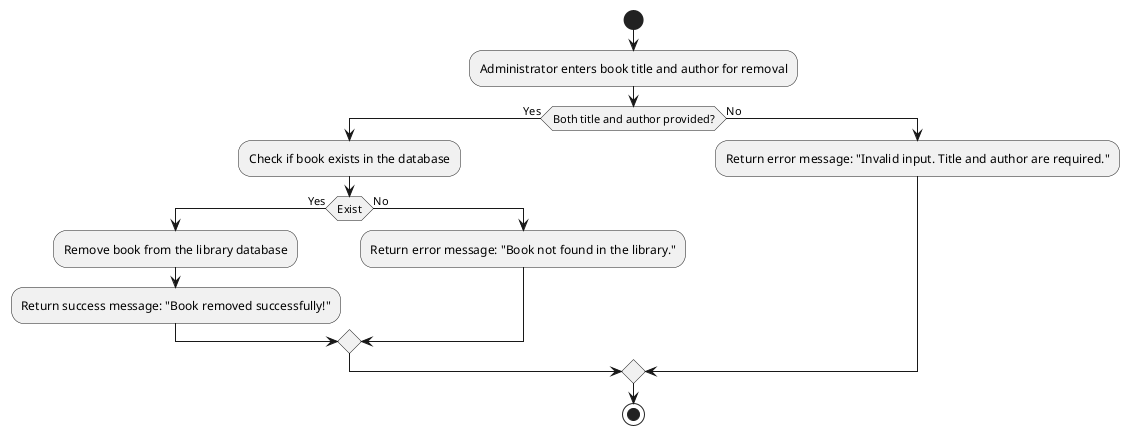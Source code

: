 @startuml
start
:Administrator enters book title and author for removal;
if (Both title and author provided?) then (Yes)
  :Check if book exists in the database;
  if (Exist) then (Yes)
    :Remove book from the library database;
    :Return success message: "Book removed successfully!";
  else (No)
    :Return error message: "Book not found in the library.";
  endif
else (No)
  :Return error message: "Invalid input. Title and author are required.";
endif
stop
@enduml